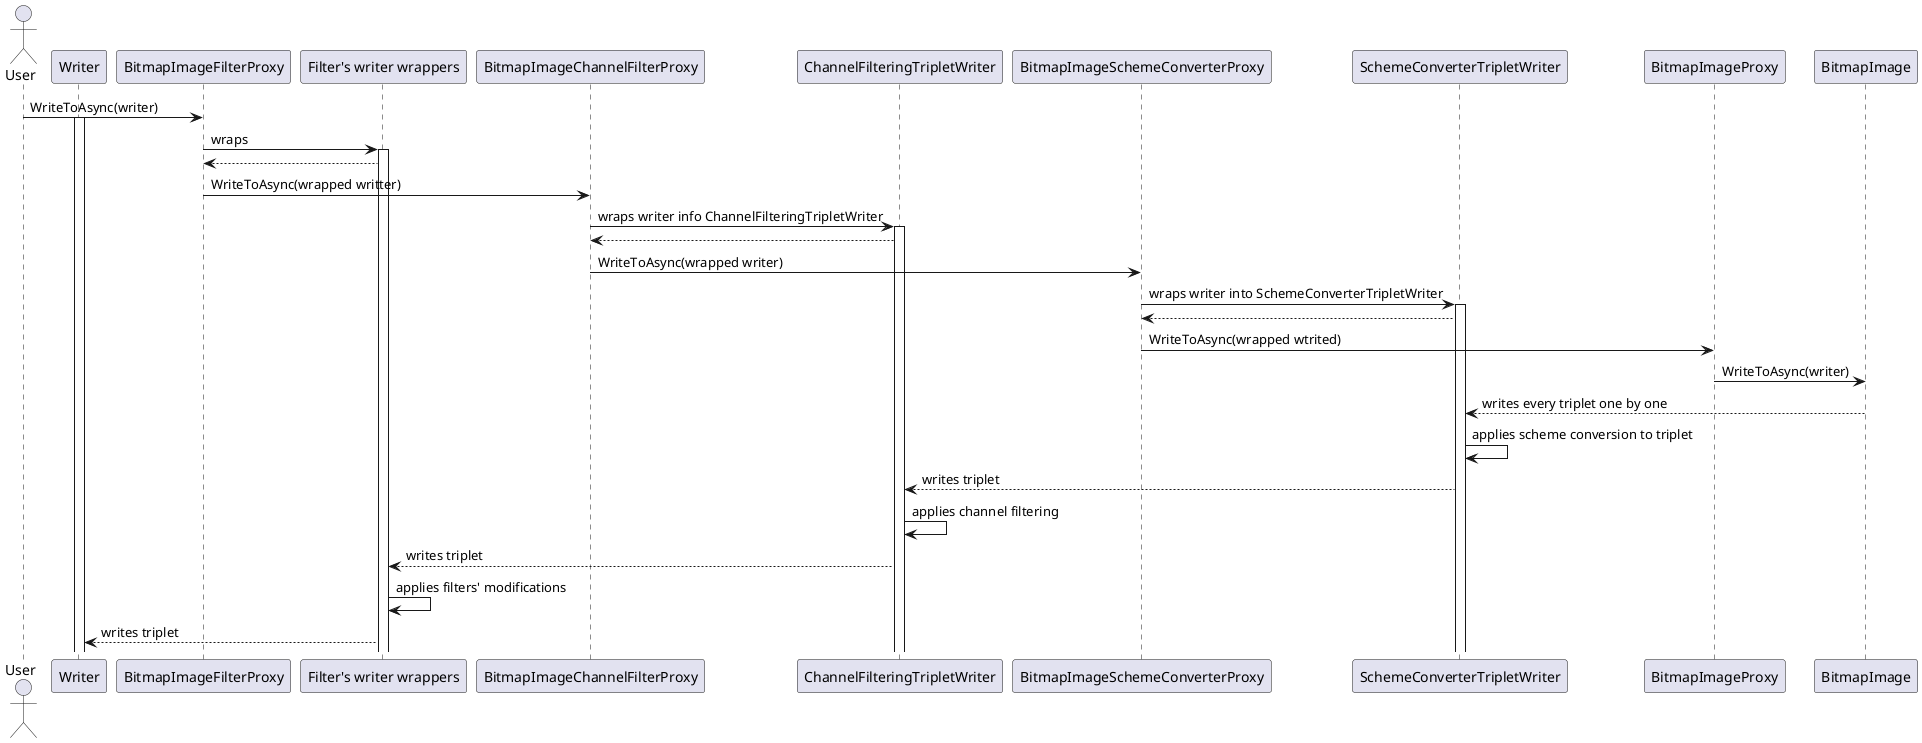 @startuml
'https://plantuml.com/sequence-diagram

actor User as u

participant Writer as w

participant BitmapImageFilterProxy as fp
participant "Filter's writer wrappers" as fpw

participant BitmapImageChannelFilterProxy as cfp
participant ChannelFilteringTripletWriter as cfpw

participant BitmapImageSchemeConverterProxy as scp
participant SchemeConverterTripletWriter as scpw

participant BitmapImageProxy as ip

participant BitmapImage as i

u -> fp: WriteToAsync(writer)
activate w

fp -> fpw: wraps 
activate fpw
fp <-- fpw
fp -> cfp: WriteToAsync(wrapped writter)

cfp -> cfpw: wraps writer info ChannelFilteringTripletWriter
activate cfpw
cfp <-- cfpw
cfp -> scp: WriteToAsync(wrapped writer)

scp -> scpw: wraps writer into SchemeConverterTripletWriter
activate scpw
scp <-- scpw
scp -> ip: WriteToAsync(wrapped wtrited)

ip -> i: WriteToAsync(writer)

scpw <-- i: writes every triplet one by one

scpw -> scpw: applies scheme conversion to triplet
cfpw <-- scpw: writes triplet

cfpw -> cfpw: applies channel filtering
fpw <-- cfpw: writes triplet

fpw -> fpw: applies filters' modifications
w <-- fpw: writes triplet

@enduml